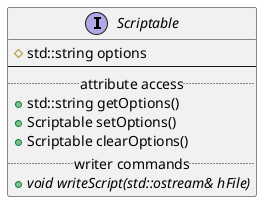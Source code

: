 @startuml;

interface Scriptable {
    # std::string options
    ---
    ..attribute access..
    + std::string getOptions()
    + Scriptable setOptions()
    + Scriptable clearOptions()
    ..writer commands..
    + {abstract} void writeScript(std::ostream& hFile)
}

@enduml;

